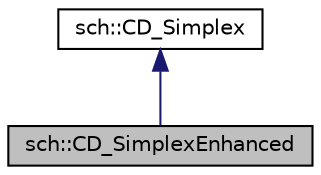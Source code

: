digraph "sch::CD_SimplexEnhanced"
{
  edge [fontname="Helvetica",fontsize="10",labelfontname="Helvetica",labelfontsize="10"];
  node [fontname="Helvetica",fontsize="10",shape=record];
  Node0 [label="sch::CD_SimplexEnhanced",height=0.2,width=0.4,color="black", fillcolor="grey75", style="filled", fontcolor="black"];
  Node1 -> Node0 [dir="back",color="midnightblue",fontsize="10",style="solid",fontname="Helvetica"];
  Node1 [label="sch::CD_Simplex",height=0.2,width=0.4,color="black", fillcolor="white", style="filled",URL="$classsch_1_1CD__Simplex.html"];
}
